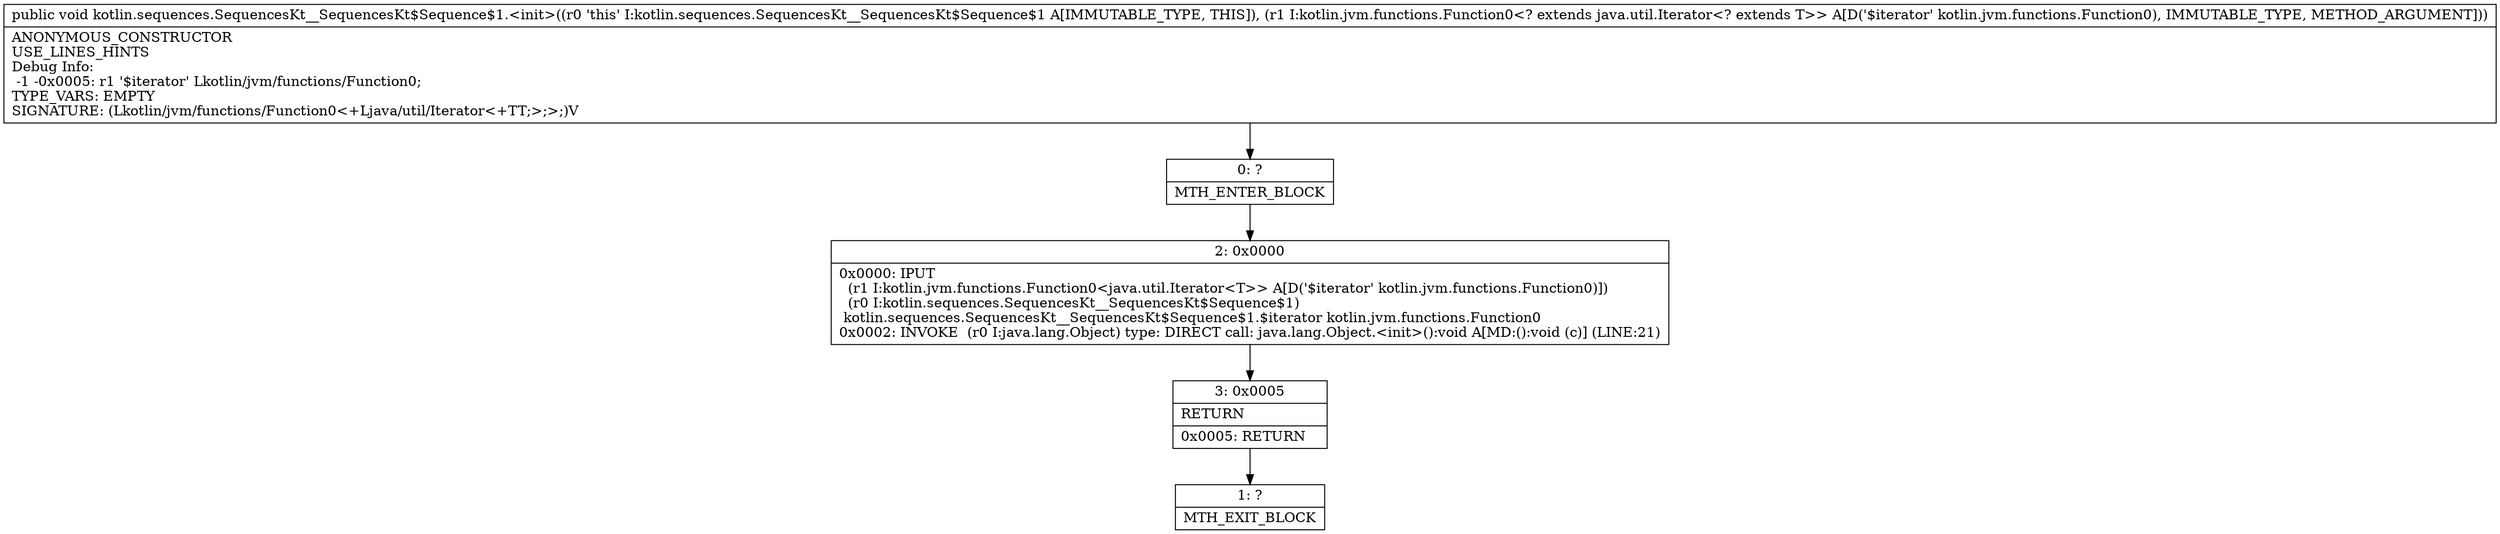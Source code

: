 digraph "CFG forkotlin.sequences.SequencesKt__SequencesKt$Sequence$1.\<init\>(Lkotlin\/jvm\/functions\/Function0;)V" {
Node_0 [shape=record,label="{0\:\ ?|MTH_ENTER_BLOCK\l}"];
Node_2 [shape=record,label="{2\:\ 0x0000|0x0000: IPUT  \l  (r1 I:kotlin.jvm.functions.Function0\<java.util.Iterator\<T\>\> A[D('$iterator' kotlin.jvm.functions.Function0)])\l  (r0 I:kotlin.sequences.SequencesKt__SequencesKt$Sequence$1)\l kotlin.sequences.SequencesKt__SequencesKt$Sequence$1.$iterator kotlin.jvm.functions.Function0 \l0x0002: INVOKE  (r0 I:java.lang.Object) type: DIRECT call: java.lang.Object.\<init\>():void A[MD:():void (c)] (LINE:21)\l}"];
Node_3 [shape=record,label="{3\:\ 0x0005|RETURN\l|0x0005: RETURN   \l}"];
Node_1 [shape=record,label="{1\:\ ?|MTH_EXIT_BLOCK\l}"];
MethodNode[shape=record,label="{public void kotlin.sequences.SequencesKt__SequencesKt$Sequence$1.\<init\>((r0 'this' I:kotlin.sequences.SequencesKt__SequencesKt$Sequence$1 A[IMMUTABLE_TYPE, THIS]), (r1 I:kotlin.jvm.functions.Function0\<? extends java.util.Iterator\<? extends T\>\> A[D('$iterator' kotlin.jvm.functions.Function0), IMMUTABLE_TYPE, METHOD_ARGUMENT]))  | ANONYMOUS_CONSTRUCTOR\lUSE_LINES_HINTS\lDebug Info:\l  \-1 \-0x0005: r1 '$iterator' Lkotlin\/jvm\/functions\/Function0;\lTYPE_VARS: EMPTY\lSIGNATURE: (Lkotlin\/jvm\/functions\/Function0\<+Ljava\/util\/Iterator\<+TT;\>;\>;)V\l}"];
MethodNode -> Node_0;Node_0 -> Node_2;
Node_2 -> Node_3;
Node_3 -> Node_1;
}

